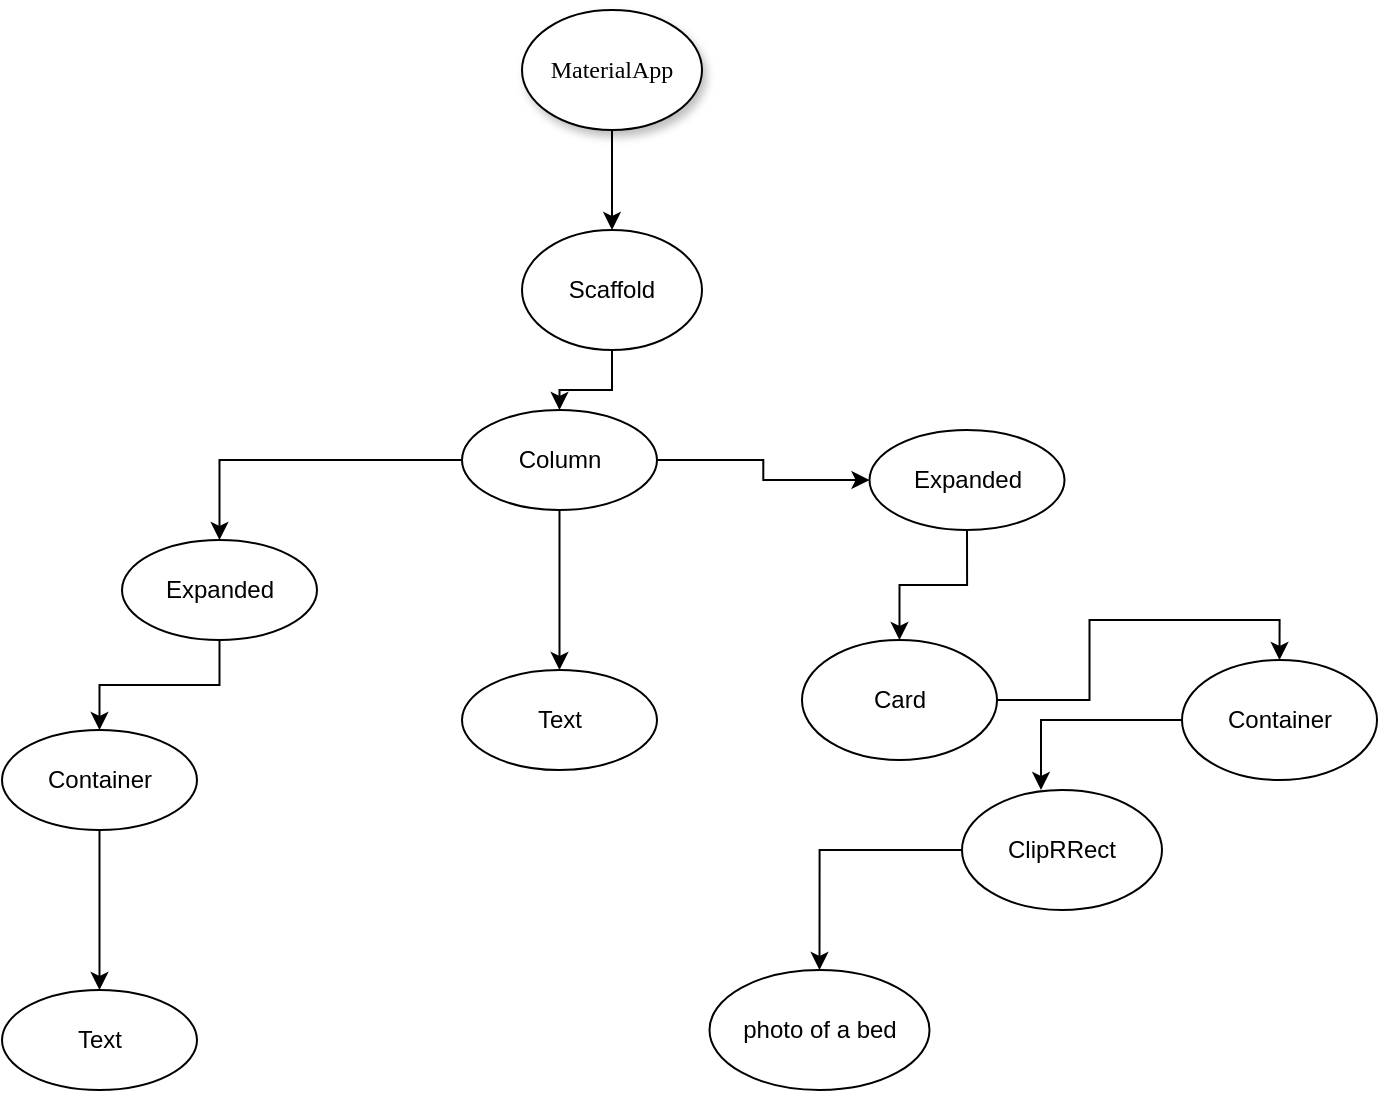<mxfile version="14.3.2" type="github">
  <diagram name="Page-1" id="42789a77-a242-8287-6e28-9cd8cfd52e62">
    <mxGraphModel dx="868" dy="484" grid="1" gridSize="10" guides="1" tooltips="1" connect="1" arrows="1" fold="1" page="1" pageScale="1" pageWidth="1100" pageHeight="850" background="#ffffff" math="0" shadow="0">
      <root>
        <mxCell id="0" />
        <mxCell id="1" parent="0" />
        <mxCell id="hsnfMFslFAVzhNeBVYDI-7" style="edgeStyle=orthogonalEdgeStyle;rounded=0;orthogonalLoop=1;jettySize=auto;html=1;entryX=0.5;entryY=0;entryDx=0;entryDy=0;" edge="1" parent="1" source="1ea317790d2ca983-1" target="hsnfMFslFAVzhNeBVYDI-1">
          <mxGeometry relative="1" as="geometry" />
        </mxCell>
        <mxCell id="1ea317790d2ca983-1" value="MaterialApp" style="ellipse;whiteSpace=wrap;html=1;rounded=0;shadow=1;comic=0;labelBackgroundColor=none;strokeWidth=1;fontFamily=Verdana;fontSize=12;align=center;" parent="1" vertex="1">
          <mxGeometry x="450" y="40" width="90" height="60" as="geometry" />
        </mxCell>
        <mxCell id="hsnfMFslFAVzhNeBVYDI-26" value="" style="edgeStyle=orthogonalEdgeStyle;rounded=0;orthogonalLoop=1;jettySize=auto;html=1;" edge="1" parent="1" source="hsnfMFslFAVzhNeBVYDI-1" target="hsnfMFslFAVzhNeBVYDI-4">
          <mxGeometry relative="1" as="geometry" />
        </mxCell>
        <mxCell id="hsnfMFslFAVzhNeBVYDI-1" value="Scaffold" style="ellipse;whiteSpace=wrap;html=1;" vertex="1" parent="1">
          <mxGeometry x="450" y="150" width="90" height="60" as="geometry" />
        </mxCell>
        <mxCell id="hsnfMFslFAVzhNeBVYDI-10" style="edgeStyle=orthogonalEdgeStyle;rounded=0;orthogonalLoop=1;jettySize=auto;html=1;entryX=0.5;entryY=0;entryDx=0;entryDy=0;" edge="1" parent="1" source="hsnfMFslFAVzhNeBVYDI-2" target="hsnfMFslFAVzhNeBVYDI-3">
          <mxGeometry relative="1" as="geometry" />
        </mxCell>
        <mxCell id="hsnfMFslFAVzhNeBVYDI-2" value="Card" style="ellipse;whiteSpace=wrap;html=1;" vertex="1" parent="1">
          <mxGeometry x="590" y="355" width="97.5" height="60" as="geometry" />
        </mxCell>
        <mxCell id="hsnfMFslFAVzhNeBVYDI-15" style="edgeStyle=orthogonalEdgeStyle;rounded=0;orthogonalLoop=1;jettySize=auto;html=1;entryX=0.395;entryY=0;entryDx=0;entryDy=0;entryPerimeter=0;" edge="1" parent="1" source="hsnfMFslFAVzhNeBVYDI-3" target="hsnfMFslFAVzhNeBVYDI-5">
          <mxGeometry relative="1" as="geometry" />
        </mxCell>
        <mxCell id="hsnfMFslFAVzhNeBVYDI-3" value="Container" style="ellipse;whiteSpace=wrap;html=1;" vertex="1" parent="1">
          <mxGeometry x="780" y="365" width="97.5" height="60" as="geometry" />
        </mxCell>
        <mxCell id="hsnfMFslFAVzhNeBVYDI-18" value="" style="edgeStyle=orthogonalEdgeStyle;rounded=0;orthogonalLoop=1;jettySize=auto;html=1;" edge="1" parent="1" source="hsnfMFslFAVzhNeBVYDI-4" target="hsnfMFslFAVzhNeBVYDI-17">
          <mxGeometry relative="1" as="geometry" />
        </mxCell>
        <mxCell id="hsnfMFslFAVzhNeBVYDI-24" value="" style="edgeStyle=orthogonalEdgeStyle;rounded=0;orthogonalLoop=1;jettySize=auto;html=1;" edge="1" parent="1" source="hsnfMFslFAVzhNeBVYDI-4" target="hsnfMFslFAVzhNeBVYDI-23">
          <mxGeometry relative="1" as="geometry" />
        </mxCell>
        <mxCell id="hsnfMFslFAVzhNeBVYDI-28" value="" style="edgeStyle=orthogonalEdgeStyle;rounded=0;orthogonalLoop=1;jettySize=auto;html=1;" edge="1" parent="1" source="hsnfMFslFAVzhNeBVYDI-4" target="hsnfMFslFAVzhNeBVYDI-27">
          <mxGeometry relative="1" as="geometry" />
        </mxCell>
        <mxCell id="hsnfMFslFAVzhNeBVYDI-4" value="Column" style="ellipse;whiteSpace=wrap;html=1;" vertex="1" parent="1">
          <mxGeometry x="420" y="240" width="97.5" height="50" as="geometry" />
        </mxCell>
        <mxCell id="hsnfMFslFAVzhNeBVYDI-13" value="" style="edgeStyle=orthogonalEdgeStyle;rounded=0;orthogonalLoop=1;jettySize=auto;html=1;" edge="1" parent="1" source="hsnfMFslFAVzhNeBVYDI-5" target="hsnfMFslFAVzhNeBVYDI-12">
          <mxGeometry relative="1" as="geometry" />
        </mxCell>
        <mxCell id="hsnfMFslFAVzhNeBVYDI-5" value="ClipRRect" style="ellipse;whiteSpace=wrap;html=1;" vertex="1" parent="1">
          <mxGeometry x="670" y="430" width="100" height="60" as="geometry" />
        </mxCell>
        <mxCell id="hsnfMFslFAVzhNeBVYDI-12" value="photo of a bed" style="ellipse;whiteSpace=wrap;html=1;" vertex="1" parent="1">
          <mxGeometry x="543.75" y="520" width="110" height="60" as="geometry" />
        </mxCell>
        <mxCell id="hsnfMFslFAVzhNeBVYDI-20" value="" style="edgeStyle=orthogonalEdgeStyle;rounded=0;orthogonalLoop=1;jettySize=auto;html=1;" edge="1" parent="1" source="hsnfMFslFAVzhNeBVYDI-17" target="hsnfMFslFAVzhNeBVYDI-19">
          <mxGeometry relative="1" as="geometry" />
        </mxCell>
        <mxCell id="hsnfMFslFAVzhNeBVYDI-17" value="Expanded" style="ellipse;whiteSpace=wrap;html=1;" vertex="1" parent="1">
          <mxGeometry x="250" y="305" width="97.5" height="50" as="geometry" />
        </mxCell>
        <mxCell id="hsnfMFslFAVzhNeBVYDI-22" value="" style="edgeStyle=orthogonalEdgeStyle;rounded=0;orthogonalLoop=1;jettySize=auto;html=1;" edge="1" parent="1" source="hsnfMFslFAVzhNeBVYDI-19" target="hsnfMFslFAVzhNeBVYDI-21">
          <mxGeometry relative="1" as="geometry" />
        </mxCell>
        <mxCell id="hsnfMFslFAVzhNeBVYDI-19" value="Container" style="ellipse;whiteSpace=wrap;html=1;" vertex="1" parent="1">
          <mxGeometry x="190" y="400" width="97.5" height="50" as="geometry" />
        </mxCell>
        <mxCell id="hsnfMFslFAVzhNeBVYDI-21" value="Text" style="ellipse;whiteSpace=wrap;html=1;" vertex="1" parent="1">
          <mxGeometry x="190" y="530" width="97.5" height="50" as="geometry" />
        </mxCell>
        <mxCell id="hsnfMFslFAVzhNeBVYDI-25" value="" style="edgeStyle=orthogonalEdgeStyle;rounded=0;orthogonalLoop=1;jettySize=auto;html=1;" edge="1" parent="1" source="hsnfMFslFAVzhNeBVYDI-23" target="hsnfMFslFAVzhNeBVYDI-2">
          <mxGeometry relative="1" as="geometry" />
        </mxCell>
        <mxCell id="hsnfMFslFAVzhNeBVYDI-23" value="Expanded" style="ellipse;whiteSpace=wrap;html=1;" vertex="1" parent="1">
          <mxGeometry x="623.75" y="250" width="97.5" height="50" as="geometry" />
        </mxCell>
        <mxCell id="hsnfMFslFAVzhNeBVYDI-27" value="Text" style="ellipse;whiteSpace=wrap;html=1;" vertex="1" parent="1">
          <mxGeometry x="420" y="370" width="97.5" height="50" as="geometry" />
        </mxCell>
      </root>
    </mxGraphModel>
  </diagram>
</mxfile>
